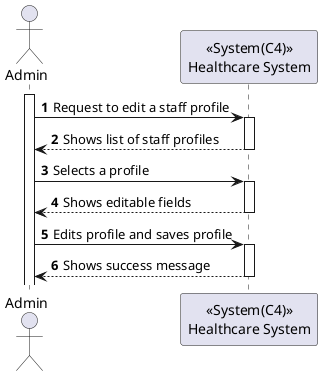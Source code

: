 ﻿@startuml
autonumber
actor Admin as admin
participant "<<System(C4)>>\nHealthcare System" as sys

activate admin
admin -> sys: Request to edit a staff profile
activate sys
sys --> admin: Shows list of staff profiles
deactivate sys
admin -> sys: Selects a profile
activate sys
sys --> admin: Shows editable fields
deactivate sys
admin -> sys: Edits profile and saves profile
activate sys
sys --> admin: Shows success message
deactivate sys
@enduml